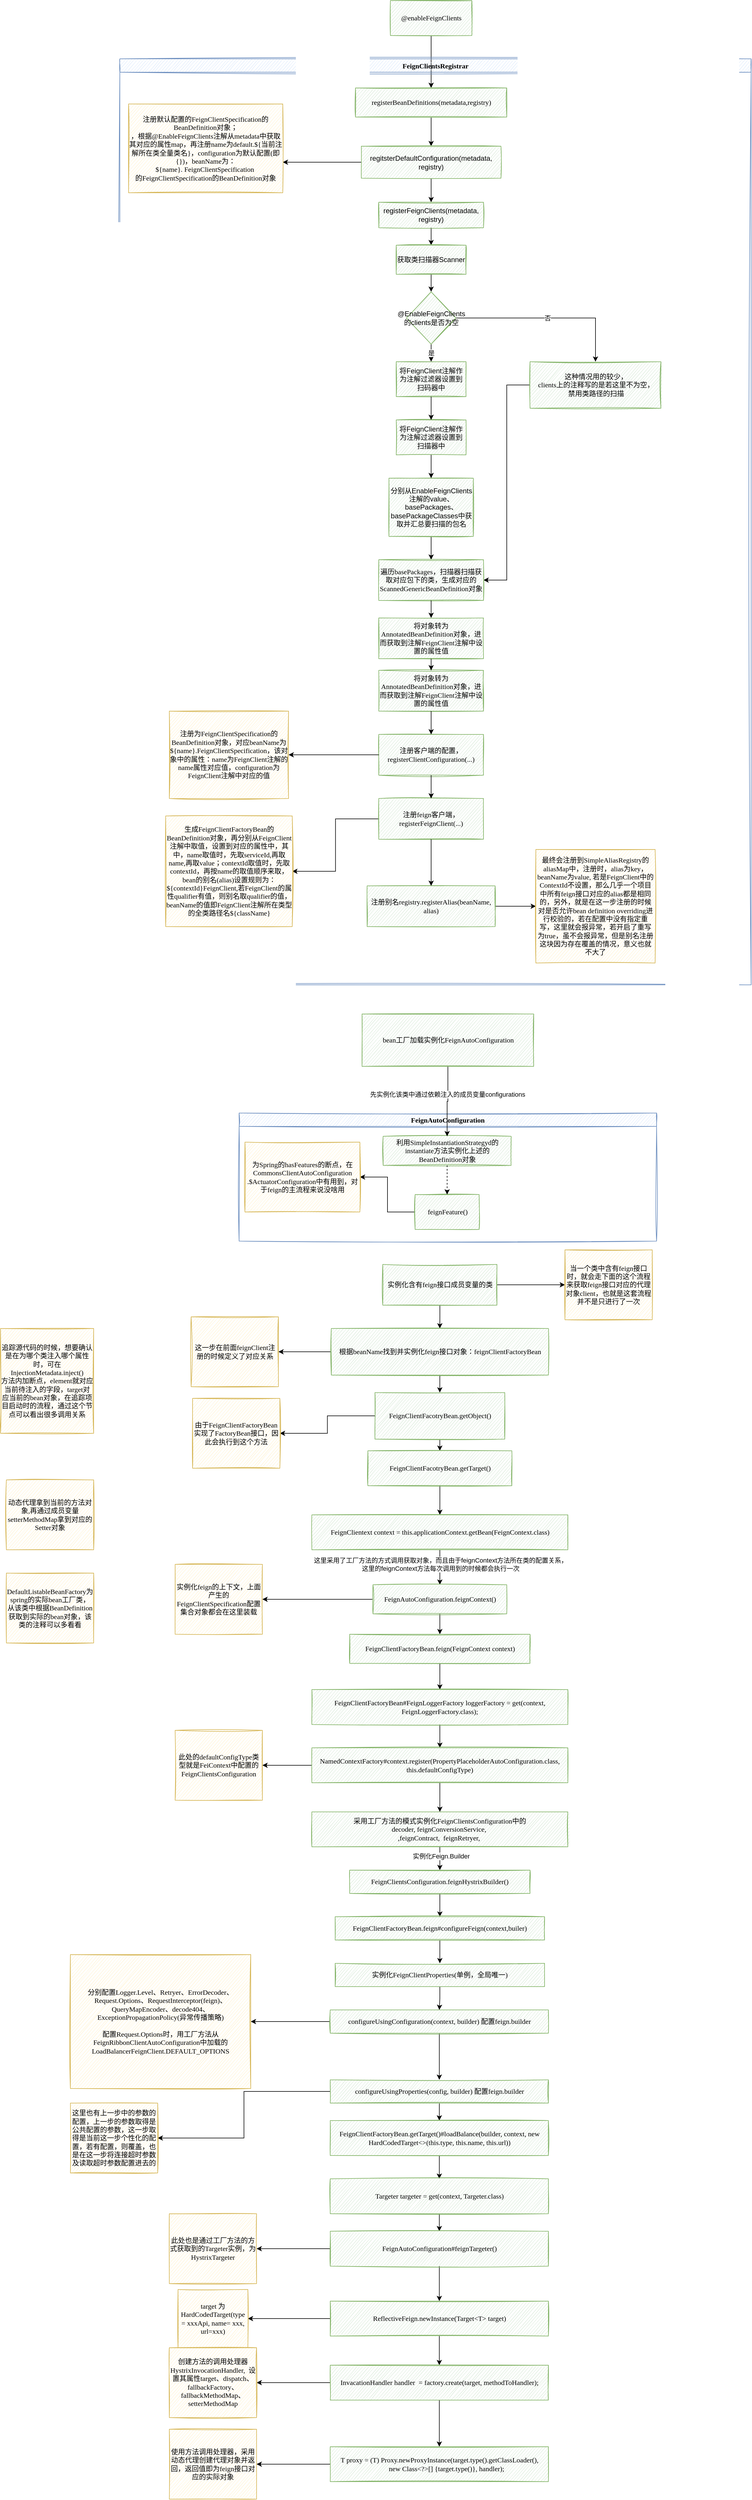 <mxfile version="17.4.6" type="github">
  <diagram id="6Govmc3wS_7p0buZzhA8" name="第 1 页">
    <mxGraphModel dx="1363" dy="681" grid="1" gridSize="10" guides="1" tooltips="1" connect="1" arrows="1" fold="1" page="0" pageScale="1" pageWidth="827" pageHeight="1169" math="0" shadow="0">
      <root>
        <mxCell id="0" />
        <mxCell id="1" parent="0" />
        <mxCell id="RWXPJWkoNP8diTqihZsk-3" value="" style="edgeStyle=orthogonalEdgeStyle;rounded=0;orthogonalLoop=1;jettySize=auto;html=1;" edge="1" parent="1" source="RWXPJWkoNP8diTqihZsk-1" target="RWXPJWkoNP8diTqihZsk-2">
          <mxGeometry relative="1" as="geometry" />
        </mxCell>
        <mxCell id="RWXPJWkoNP8diTqihZsk-1" value="&lt;font face=&quot;Comic Sans MS&quot;&gt;@enableFeignClients&lt;/font&gt;" style="html=1;sketch=1;fillColor=#d5e8d4;strokeColor=#82b366;" vertex="1" parent="1">
          <mxGeometry x="340" y="40" width="140" height="60" as="geometry" />
        </mxCell>
        <mxCell id="RWXPJWkoNP8diTqihZsk-5" value="" style="edgeStyle=orthogonalEdgeStyle;rounded=0;orthogonalLoop=1;jettySize=auto;html=1;" edge="1" parent="1" source="RWXPJWkoNP8diTqihZsk-2" target="RWXPJWkoNP8diTqihZsk-4">
          <mxGeometry relative="1" as="geometry" />
        </mxCell>
        <mxCell id="RWXPJWkoNP8diTqihZsk-2" value="&lt;font face=&quot;Comic Sans MS&quot;&gt;registerBeanDefinitions(metadata,registry)&lt;/font&gt;" style="html=1;sketch=1;fillColor=#d5e8d4;strokeColor=#82b366;" vertex="1" parent="1">
          <mxGeometry x="280" y="190" width="260" height="50" as="geometry" />
        </mxCell>
        <mxCell id="RWXPJWkoNP8diTqihZsk-7" value="" style="edgeStyle=orthogonalEdgeStyle;rounded=0;orthogonalLoop=1;jettySize=auto;html=1;" edge="1" parent="1" source="RWXPJWkoNP8diTqihZsk-4" target="RWXPJWkoNP8diTqihZsk-6">
          <mxGeometry relative="1" as="geometry" />
        </mxCell>
        <mxCell id="RWXPJWkoNP8diTqihZsk-10" style="edgeStyle=orthogonalEdgeStyle;rounded=0;orthogonalLoop=1;jettySize=auto;html=1;entryX=0;entryY=0;entryDx=265;entryDy=100;entryPerimeter=0;" edge="1" parent="1" source="RWXPJWkoNP8diTqihZsk-4" target="RWXPJWkoNP8diTqihZsk-9">
          <mxGeometry relative="1" as="geometry" />
        </mxCell>
        <mxCell id="RWXPJWkoNP8diTqihZsk-4" value="regitsterDefaultConfiguration(metadata, registry)" style="whiteSpace=wrap;html=1;fillColor=#d5e8d4;strokeColor=#82b366;sketch=1;" vertex="1" parent="1">
          <mxGeometry x="290" y="290" width="240" height="55" as="geometry" />
        </mxCell>
        <mxCell id="RWXPJWkoNP8diTqihZsk-8" value="FeignClientsRegistrar" style="swimlane;sketch=1;fontFamily=Comic Sans MS;fillColor=#dae8fc;strokeColor=#6c8ebf;" vertex="1" parent="1">
          <mxGeometry x="-125" y="140" width="1085" height="1590" as="geometry" />
        </mxCell>
        <mxCell id="RWXPJWkoNP8diTqihZsk-9" value="注册默认配置的FeignClientSpecification的BeanDefinition对象；&lt;br&gt;，根据@EnableFeignClients注解从metadata中获取其对应的属性map，再注册name为default.${当前注解所在类全量类名}，configuration为默认配置(即{})，beanName为：${name}.&amp;nbsp;FeignClientSpecification&amp;nbsp;&lt;br&gt;的FeignClientSpecification的BeanDefinition对象" style="shape=note;whiteSpace=wrap;html=1;backgroundOutline=1;darkOpacity=0.05;fontFamily=Comic Sans MS;size=0;sketch=1;fillColor=#fff2cc;strokeColor=#d6b656;" vertex="1" parent="RWXPJWkoNP8diTqihZsk-8">
          <mxGeometry x="15" y="77.5" width="265" height="152.5" as="geometry" />
        </mxCell>
        <mxCell id="RWXPJWkoNP8diTqihZsk-24" style="edgeStyle=orthogonalEdgeStyle;rounded=0;orthogonalLoop=1;jettySize=auto;html=1;entryX=0.5;entryY=0;entryDx=0;entryDy=0;" edge="1" parent="RWXPJWkoNP8diTqihZsk-8" source="RWXPJWkoNP8diTqihZsk-6" target="RWXPJWkoNP8diTqihZsk-11">
          <mxGeometry relative="1" as="geometry" />
        </mxCell>
        <mxCell id="RWXPJWkoNP8diTqihZsk-6" value="registerFeignClients(metadata, registry)" style="whiteSpace=wrap;html=1;fillColor=#d5e8d4;strokeColor=#82b366;sketch=1;" vertex="1" parent="RWXPJWkoNP8diTqihZsk-8">
          <mxGeometry x="445" y="246.25" width="180" height="43.75" as="geometry" />
        </mxCell>
        <mxCell id="RWXPJWkoNP8diTqihZsk-25" style="edgeStyle=orthogonalEdgeStyle;rounded=0;orthogonalLoop=1;jettySize=auto;html=1;entryX=0.5;entryY=0;entryDx=0;entryDy=0;" edge="1" parent="RWXPJWkoNP8diTqihZsk-8" source="RWXPJWkoNP8diTqihZsk-11" target="RWXPJWkoNP8diTqihZsk-19">
          <mxGeometry relative="1" as="geometry" />
        </mxCell>
        <mxCell id="RWXPJWkoNP8diTqihZsk-11" value="获取类扫描器Scanner" style="whiteSpace=wrap;html=1;fillColor=#d5e8d4;strokeColor=#82b366;sketch=1;" vertex="1" parent="RWXPJWkoNP8diTqihZsk-8">
          <mxGeometry x="475" y="320" width="120" height="50" as="geometry" />
        </mxCell>
        <mxCell id="RWXPJWkoNP8diTqihZsk-13" value="将FeignClient注解作为注解过滤器设置到扫码器中" style="whiteSpace=wrap;html=1;fillColor=#d5e8d4;strokeColor=#82b366;sketch=1;" vertex="1" parent="RWXPJWkoNP8diTqihZsk-8">
          <mxGeometry x="475" y="520" width="120" height="60" as="geometry" />
        </mxCell>
        <mxCell id="RWXPJWkoNP8diTqihZsk-15" value="将FeignClient注解作为注解过滤器设置到扫描器中" style="whiteSpace=wrap;html=1;fillColor=#d5e8d4;strokeColor=#82b366;sketch=1;" vertex="1" parent="RWXPJWkoNP8diTqihZsk-8">
          <mxGeometry x="475" y="620" width="120" height="60" as="geometry" />
        </mxCell>
        <mxCell id="RWXPJWkoNP8diTqihZsk-16" value="" style="edgeStyle=orthogonalEdgeStyle;rounded=0;orthogonalLoop=1;jettySize=auto;html=1;" edge="1" parent="RWXPJWkoNP8diTqihZsk-8" source="RWXPJWkoNP8diTqihZsk-13" target="RWXPJWkoNP8diTqihZsk-15">
          <mxGeometry relative="1" as="geometry" />
        </mxCell>
        <mxCell id="RWXPJWkoNP8diTqihZsk-29" style="edgeStyle=orthogonalEdgeStyle;rounded=0;orthogonalLoop=1;jettySize=auto;html=1;entryX=0.5;entryY=0;entryDx=0;entryDy=0;" edge="1" parent="RWXPJWkoNP8diTqihZsk-8" source="RWXPJWkoNP8diTqihZsk-17" target="RWXPJWkoNP8diTqihZsk-28">
          <mxGeometry relative="1" as="geometry" />
        </mxCell>
        <mxCell id="RWXPJWkoNP8diTqihZsk-17" value="分别从EnableFeignClients注解的value、basePackages、basePackageClasses中获取并汇总要扫描的包名" style="whiteSpace=wrap;html=1;fillColor=#d5e8d4;strokeColor=#82b366;sketch=1;" vertex="1" parent="RWXPJWkoNP8diTqihZsk-8">
          <mxGeometry x="462.5" y="720" width="145" height="100" as="geometry" />
        </mxCell>
        <mxCell id="RWXPJWkoNP8diTqihZsk-18" value="" style="edgeStyle=orthogonalEdgeStyle;rounded=0;orthogonalLoop=1;jettySize=auto;html=1;" edge="1" parent="RWXPJWkoNP8diTqihZsk-8" source="RWXPJWkoNP8diTqihZsk-15" target="RWXPJWkoNP8diTqihZsk-17">
          <mxGeometry relative="1" as="geometry" />
        </mxCell>
        <mxCell id="RWXPJWkoNP8diTqihZsk-26" value="是" style="edgeStyle=orthogonalEdgeStyle;rounded=0;orthogonalLoop=1;jettySize=auto;html=1;entryX=0.5;entryY=0;entryDx=0;entryDy=0;" edge="1" parent="RWXPJWkoNP8diTqihZsk-8" source="RWXPJWkoNP8diTqihZsk-19" target="RWXPJWkoNP8diTqihZsk-13">
          <mxGeometry relative="1" as="geometry" />
        </mxCell>
        <mxCell id="RWXPJWkoNP8diTqihZsk-27" value="否" style="edgeStyle=orthogonalEdgeStyle;rounded=0;orthogonalLoop=1;jettySize=auto;html=1;entryX=0.5;entryY=0;entryDx=0;entryDy=0;" edge="1" parent="RWXPJWkoNP8diTqihZsk-8" source="RWXPJWkoNP8diTqihZsk-19" target="RWXPJWkoNP8diTqihZsk-22">
          <mxGeometry relative="1" as="geometry" />
        </mxCell>
        <mxCell id="RWXPJWkoNP8diTqihZsk-19" value="@EnableFeignClients的clients是否为空" style="rhombus;whiteSpace=wrap;html=1;fillColor=#d5e8d4;strokeColor=#82b366;sketch=1;" vertex="1" parent="RWXPJWkoNP8diTqihZsk-8">
          <mxGeometry x="492.5" y="400" width="85" height="90" as="geometry" />
        </mxCell>
        <mxCell id="RWXPJWkoNP8diTqihZsk-30" style="edgeStyle=orthogonalEdgeStyle;rounded=0;orthogonalLoop=1;jettySize=auto;html=1;entryX=1;entryY=0.5;entryDx=0;entryDy=0;" edge="1" parent="RWXPJWkoNP8diTqihZsk-8" source="RWXPJWkoNP8diTqihZsk-22" target="RWXPJWkoNP8diTqihZsk-28">
          <mxGeometry relative="1" as="geometry" />
        </mxCell>
        <mxCell id="RWXPJWkoNP8diTqihZsk-22" value="&lt;font face=&quot;Comic Sans MS&quot;&gt;这种情况用的较少，&lt;br&gt;clients上的注释写的是若这里不为空，&lt;br&gt;禁用类路径的扫描&lt;/font&gt;" style="html=1;sketch=1;fillColor=#d5e8d4;strokeColor=#82b366;" vertex="1" parent="RWXPJWkoNP8diTqihZsk-8">
          <mxGeometry x="705" y="520" width="225" height="80" as="geometry" />
        </mxCell>
        <mxCell id="RWXPJWkoNP8diTqihZsk-28" value="&lt;font face=&quot;Comic Sans MS&quot;&gt;遍历basePackages，扫描器扫描获取对应包下的类，生成对应的ScannedGenericBeanDefinition对象&lt;/font&gt;" style="html=1;sketch=1;fillColor=#d5e8d4;strokeColor=#82b366;whiteSpace=wrap;" vertex="1" parent="RWXPJWkoNP8diTqihZsk-8">
          <mxGeometry x="445" y="860" width="180" height="70" as="geometry" />
        </mxCell>
        <mxCell id="RWXPJWkoNP8diTqihZsk-31" value="&lt;font face=&quot;Comic Sans MS&quot;&gt;将对象转为AnnotatedBeanDefinition对象，进而获取到注解FeignClient注解中设置的属性值&lt;/font&gt;" style="html=1;sketch=1;fillColor=#d5e8d4;strokeColor=#82b366;whiteSpace=wrap;" vertex="1" parent="RWXPJWkoNP8diTqihZsk-8">
          <mxGeometry x="445" y="960" width="180" height="70" as="geometry" />
        </mxCell>
        <mxCell id="RWXPJWkoNP8diTqihZsk-32" value="" style="edgeStyle=orthogonalEdgeStyle;rounded=0;orthogonalLoop=1;jettySize=auto;html=1;" edge="1" parent="RWXPJWkoNP8diTqihZsk-8" source="RWXPJWkoNP8diTqihZsk-28" target="RWXPJWkoNP8diTqihZsk-31">
          <mxGeometry relative="1" as="geometry" />
        </mxCell>
        <mxCell id="RWXPJWkoNP8diTqihZsk-33" value="&lt;font face=&quot;Comic Sans MS&quot;&gt;将对象转为AnnotatedBeanDefinition对象，进而获取到注解FeignClient注解中设置的属性值&lt;/font&gt;" style="html=1;sketch=1;fillColor=#d5e8d4;strokeColor=#82b366;whiteSpace=wrap;" vertex="1" parent="RWXPJWkoNP8diTqihZsk-8">
          <mxGeometry x="445" y="1050" width="180" height="70" as="geometry" />
        </mxCell>
        <mxCell id="RWXPJWkoNP8diTqihZsk-34" value="" style="edgeStyle=orthogonalEdgeStyle;rounded=0;orthogonalLoop=1;jettySize=auto;html=1;" edge="1" parent="RWXPJWkoNP8diTqihZsk-8" source="RWXPJWkoNP8diTqihZsk-31" target="RWXPJWkoNP8diTqihZsk-33">
          <mxGeometry relative="1" as="geometry" />
        </mxCell>
        <mxCell id="RWXPJWkoNP8diTqihZsk-35" value="&lt;font face=&quot;Comic Sans MS&quot;&gt;注册客户端的配置，registerClientConfiguration(...)&lt;/font&gt;" style="html=1;sketch=1;fillColor=#d5e8d4;strokeColor=#82b366;whiteSpace=wrap;" vertex="1" parent="RWXPJWkoNP8diTqihZsk-8">
          <mxGeometry x="445" y="1160" width="180" height="70" as="geometry" />
        </mxCell>
        <mxCell id="RWXPJWkoNP8diTqihZsk-36" value="" style="edgeStyle=orthogonalEdgeStyle;rounded=0;orthogonalLoop=1;jettySize=auto;html=1;" edge="1" parent="RWXPJWkoNP8diTqihZsk-8" source="RWXPJWkoNP8diTqihZsk-33" target="RWXPJWkoNP8diTqihZsk-35">
          <mxGeometry relative="1" as="geometry" />
        </mxCell>
        <mxCell id="RWXPJWkoNP8diTqihZsk-37" value="注册为FeignClientSpecification的BeanDefinition对象，对应beanName为${name}.FeignClientSpecification，该对象中的属性：name为FeignClient注解的name属性对应值，configuration为FeignClient注解中对应的值" style="shape=note;whiteSpace=wrap;html=1;backgroundOutline=1;darkOpacity=0.05;fontFamily=Comic Sans MS;size=0;sketch=1;fillColor=#fff2cc;strokeColor=#d6b656;" vertex="1" parent="RWXPJWkoNP8diTqihZsk-8">
          <mxGeometry x="85" y="1120" width="205" height="150" as="geometry" />
        </mxCell>
        <mxCell id="RWXPJWkoNP8diTqihZsk-38" style="edgeStyle=orthogonalEdgeStyle;rounded=0;orthogonalLoop=1;jettySize=auto;html=1;entryX=0;entryY=0;entryDx=205;entryDy=75;entryPerimeter=0;" edge="1" parent="RWXPJWkoNP8diTqihZsk-8" source="RWXPJWkoNP8diTqihZsk-35" target="RWXPJWkoNP8diTqihZsk-37">
          <mxGeometry relative="1" as="geometry">
            <mxPoint x="325" y="1195" as="targetPoint" />
          </mxGeometry>
        </mxCell>
        <mxCell id="RWXPJWkoNP8diTqihZsk-42" style="edgeStyle=orthogonalEdgeStyle;rounded=0;orthogonalLoop=1;jettySize=auto;html=1;" edge="1" parent="RWXPJWkoNP8diTqihZsk-8" source="RWXPJWkoNP8diTqihZsk-39" target="RWXPJWkoNP8diTqihZsk-41">
          <mxGeometry relative="1" as="geometry" />
        </mxCell>
        <mxCell id="RWXPJWkoNP8diTqihZsk-39" value="&lt;font face=&quot;Comic Sans MS&quot;&gt;注册feign客户端，registerFeignClient(...)&lt;/font&gt;" style="html=1;sketch=1;fillColor=#d5e8d4;strokeColor=#82b366;whiteSpace=wrap;" vertex="1" parent="RWXPJWkoNP8diTqihZsk-8">
          <mxGeometry x="445" y="1270" width="180" height="70" as="geometry" />
        </mxCell>
        <mxCell id="RWXPJWkoNP8diTqihZsk-40" value="" style="edgeStyle=orthogonalEdgeStyle;rounded=0;orthogonalLoop=1;jettySize=auto;html=1;" edge="1" parent="RWXPJWkoNP8diTqihZsk-8" source="RWXPJWkoNP8diTqihZsk-35" target="RWXPJWkoNP8diTqihZsk-39">
          <mxGeometry relative="1" as="geometry" />
        </mxCell>
        <mxCell id="RWXPJWkoNP8diTqihZsk-41" value="生成FeignClientFactoryBean的BeanDefinition对象，再分别从FeignClient注解中取值，设置到对应的属性中，其中，name取值时，先取serviceId,再取name,再取value；contextId取值时，先取contextId，再按name的取值顺序来取，bean的别名(alias)设置规则为：${contextId}FeignClient,若FeignClient的属性qualifier有值，则别名取qualifier的值，beanName的值即FeignClient注解所在类型的全类路径名${className}" style="shape=note;whiteSpace=wrap;html=1;backgroundOutline=1;darkOpacity=0.05;fontFamily=Comic Sans MS;size=0;sketch=1;fillColor=#fff2cc;strokeColor=#d6b656;" vertex="1" parent="RWXPJWkoNP8diTqihZsk-8">
          <mxGeometry x="78.75" y="1300" width="217.5" height="190" as="geometry" />
        </mxCell>
        <mxCell id="RWXPJWkoNP8diTqihZsk-47" style="edgeStyle=orthogonalEdgeStyle;rounded=0;orthogonalLoop=1;jettySize=auto;html=1;entryX=0;entryY=0.5;entryDx=0;entryDy=0;entryPerimeter=0;" edge="1" parent="RWXPJWkoNP8diTqihZsk-8" source="RWXPJWkoNP8diTqihZsk-44" target="RWXPJWkoNP8diTqihZsk-46">
          <mxGeometry relative="1" as="geometry" />
        </mxCell>
        <mxCell id="RWXPJWkoNP8diTqihZsk-44" value="&lt;font face=&quot;Comic Sans MS&quot;&gt;注册别名registry.registerAlias(beanName, alias)&lt;/font&gt;" style="html=1;sketch=1;fillColor=#d5e8d4;strokeColor=#82b366;whiteSpace=wrap;" vertex="1" parent="RWXPJWkoNP8diTqihZsk-8">
          <mxGeometry x="425" y="1420" width="220" height="70" as="geometry" />
        </mxCell>
        <mxCell id="RWXPJWkoNP8diTqihZsk-45" value="" style="edgeStyle=orthogonalEdgeStyle;rounded=0;orthogonalLoop=1;jettySize=auto;html=1;" edge="1" parent="RWXPJWkoNP8diTqihZsk-8" source="RWXPJWkoNP8diTqihZsk-39" target="RWXPJWkoNP8diTqihZsk-44">
          <mxGeometry relative="1" as="geometry" />
        </mxCell>
        <mxCell id="RWXPJWkoNP8diTqihZsk-46" value="最终会注册到SimpleAliasRegistry的aliasMap中，注册时，alias为key，beanName为value, 若是FeignClient中的ContextId不设置，那么几乎一个项目中所有feign接口对应的alias都是相同的，另外，就是在这一步注册的时候对是否允许bean definition overriding进行校验的，若在配置中没有指定重写，这里就会报异常，若开启了重写为true，虽不会报异常，但是别名注册这块因为存在覆盖的情况，意义也就不大了" style="shape=note;whiteSpace=wrap;html=1;backgroundOutline=1;darkOpacity=0.05;fontFamily=Comic Sans MS;size=0;sketch=1;fillColor=#fff2cc;strokeColor=#d6b656;" vertex="1" parent="RWXPJWkoNP8diTqihZsk-8">
          <mxGeometry x="715" y="1357.5" width="205" height="195" as="geometry" />
        </mxCell>
        <mxCell id="RWXPJWkoNP8diTqihZsk-51" value="FeignAutoConfiguration" style="swimlane;sketch=1;fontFamily=Comic Sans MS;fillColor=#dae8fc;strokeColor=#6c8ebf;" vertex="1" parent="1">
          <mxGeometry x="80" y="1950" width="717.5" height="220" as="geometry" />
        </mxCell>
        <mxCell id="RWXPJWkoNP8diTqihZsk-74" style="edgeStyle=orthogonalEdgeStyle;rounded=0;orthogonalLoop=1;jettySize=auto;html=1;" edge="1" parent="RWXPJWkoNP8diTqihZsk-51" source="RWXPJWkoNP8diTqihZsk-52" target="RWXPJWkoNP8diTqihZsk-72">
          <mxGeometry relative="1" as="geometry" />
        </mxCell>
        <mxCell id="RWXPJWkoNP8diTqihZsk-52" value="&lt;font face=&quot;Comic Sans MS&quot;&gt;feignFeature()&lt;/font&gt;" style="html=1;sketch=1;fillColor=#d5e8d4;strokeColor=#82b366;" vertex="1" parent="RWXPJWkoNP8diTqihZsk-51">
          <mxGeometry x="302.5" y="140" width="110" height="60" as="geometry" />
        </mxCell>
        <mxCell id="RWXPJWkoNP8diTqihZsk-72" value="为Spring的hasFeatures的断点，在CommonsClientAutoConfiguration&lt;br&gt;.$ActuatorConfiguration中有用到，对于feign的主流程来说没啥用" style="shape=note;whiteSpace=wrap;html=1;backgroundOutline=1;darkOpacity=0.05;fontFamily=Comic Sans MS;size=0;sketch=1;fillColor=#fff2cc;strokeColor=#d6b656;" vertex="1" parent="RWXPJWkoNP8diTqihZsk-51">
          <mxGeometry x="10" y="50" width="197.5" height="120" as="geometry" />
        </mxCell>
        <mxCell id="RWXPJWkoNP8diTqihZsk-48" value="&lt;font face=&quot;Comic Sans MS&quot;&gt;利用SimpleInstantiationStrategyd的instantiate方法实例化上述的BeanDefinition对象&lt;/font&gt;" style="html=1;sketch=1;fillColor=#d5e8d4;strokeColor=#82b366;whiteSpace=wrap;" vertex="1" parent="RWXPJWkoNP8diTqihZsk-51">
          <mxGeometry x="247.5" y="40" width="220" height="50" as="geometry" />
        </mxCell>
        <mxCell id="RWXPJWkoNP8diTqihZsk-50" style="edgeStyle=orthogonalEdgeStyle;rounded=0;orthogonalLoop=1;jettySize=auto;html=1;dashed=1;entryX=0.5;entryY=0;entryDx=0;entryDy=0;" edge="1" parent="RWXPJWkoNP8diTqihZsk-51" source="RWXPJWkoNP8diTqihZsk-48" target="RWXPJWkoNP8diTqihZsk-52">
          <mxGeometry relative="1" as="geometry">
            <mxPoint x="357.5" y="60" as="targetPoint" />
          </mxGeometry>
        </mxCell>
        <mxCell id="RWXPJWkoNP8diTqihZsk-70" value="追踪源代码的时候，想要确认是在为哪个类注入哪个属性时，可在InjectionMetadata.inject()&lt;br&gt;方法内加断点，element就对应当前待注入的字段，target对应当前的bean对象，在追踪项目启动时的流程，通过这个节点可以看出很多调用关系" style="shape=note;whiteSpace=wrap;html=1;backgroundOutline=1;darkOpacity=0.05;fontFamily=Comic Sans MS;size=0;sketch=1;fillColor=#fff2cc;strokeColor=#d6b656;" vertex="1" parent="1">
          <mxGeometry x="-330" y="2320" width="160" height="180" as="geometry" />
        </mxCell>
        <mxCell id="RWXPJWkoNP8diTqihZsk-71" value="动态代理拿到当前的方法对象,再通过成员变量setterMethodMap拿到对应的Setter对象" style="shape=note;whiteSpace=wrap;html=1;backgroundOutline=1;darkOpacity=0.05;fontFamily=Comic Sans MS;size=0;sketch=1;fillColor=#fff2cc;strokeColor=#d6b656;" vertex="1" parent="1">
          <mxGeometry x="-320" y="2580" width="150" height="120" as="geometry" />
        </mxCell>
        <mxCell id="RWXPJWkoNP8diTqihZsk-76" value="DefaultListableBeanFactory为spring的实际bean工厂类，从该类中根据BeanDefinition获取到实际的bean对象，该类的注释可以多看看" style="shape=note;whiteSpace=wrap;html=1;backgroundOutline=1;darkOpacity=0.05;fontFamily=Comic Sans MS;size=0;sketch=1;fillColor=#fff2cc;strokeColor=#d6b656;" vertex="1" parent="1">
          <mxGeometry x="-320" y="2740" width="150" height="120" as="geometry" />
        </mxCell>
        <mxCell id="RWXPJWkoNP8diTqihZsk-78" style="edgeStyle=orthogonalEdgeStyle;rounded=0;orthogonalLoop=1;jettySize=auto;html=1;entryX=0.5;entryY=0;entryDx=0;entryDy=0;" edge="1" parent="1" source="RWXPJWkoNP8diTqihZsk-77" target="RWXPJWkoNP8diTqihZsk-48">
          <mxGeometry relative="1" as="geometry" />
        </mxCell>
        <mxCell id="RWXPJWkoNP8diTqihZsk-79" value="先实例化该类中通过依赖注入的成员变量configurations" style="edgeLabel;html=1;align=center;verticalAlign=middle;resizable=0;points=[];" vertex="1" connectable="0" parent="RWXPJWkoNP8diTqihZsk-78">
          <mxGeometry x="-0.217" y="-1" relative="1" as="geometry">
            <mxPoint as="offset" />
          </mxGeometry>
        </mxCell>
        <mxCell id="RWXPJWkoNP8diTqihZsk-77" value="&lt;font face=&quot;Comic Sans MS&quot;&gt;bean工厂加载实例化FeignAutoConfiguration&lt;/font&gt;" style="html=1;sketch=1;fillColor=#d5e8d4;strokeColor=#82b366;" vertex="1" parent="1">
          <mxGeometry x="291.25" y="1780" width="295" height="90" as="geometry" />
        </mxCell>
        <mxCell id="RWXPJWkoNP8diTqihZsk-55" value="实例化feign的上下文，上面产生的FeignClientSpecification配置集合对象都会在这里装载" style="shape=note;whiteSpace=wrap;html=1;backgroundOutline=1;darkOpacity=0.05;fontFamily=Comic Sans MS;size=0;sketch=1;fillColor=#fff2cc;strokeColor=#d6b656;" vertex="1" parent="1">
          <mxGeometry x="-30" y="2725" width="150" height="120" as="geometry" />
        </mxCell>
        <mxCell id="RWXPJWkoNP8diTqihZsk-83" value="" style="edgeStyle=orthogonalEdgeStyle;rounded=0;orthogonalLoop=1;jettySize=auto;html=1;" edge="1" parent="1" source="RWXPJWkoNP8diTqihZsk-81" target="RWXPJWkoNP8diTqihZsk-82">
          <mxGeometry relative="1" as="geometry" />
        </mxCell>
        <mxCell id="RWXPJWkoNP8diTqihZsk-91" style="edgeStyle=orthogonalEdgeStyle;rounded=0;orthogonalLoop=1;jettySize=auto;html=1;entryX=0;entryY=0.5;entryDx=0;entryDy=0;entryPerimeter=0;" edge="1" parent="1" source="RWXPJWkoNP8diTqihZsk-81" target="RWXPJWkoNP8diTqihZsk-90">
          <mxGeometry relative="1" as="geometry" />
        </mxCell>
        <mxCell id="RWXPJWkoNP8diTqihZsk-81" value="&lt;font face=&quot;Comic Sans MS&quot;&gt;实例化含有feign接口成员变量的类&lt;/font&gt;" style="html=1;sketch=1;fillColor=#d5e8d4;strokeColor=#82b366;" vertex="1" parent="1">
          <mxGeometry x="326.88" y="2210" width="196.25" height="70" as="geometry" />
        </mxCell>
        <mxCell id="RWXPJWkoNP8diTqihZsk-85" value="" style="edgeStyle=orthogonalEdgeStyle;rounded=0;orthogonalLoop=1;jettySize=auto;html=1;" edge="1" parent="1" source="RWXPJWkoNP8diTqihZsk-82" target="RWXPJWkoNP8diTqihZsk-84">
          <mxGeometry relative="1" as="geometry" />
        </mxCell>
        <mxCell id="RWXPJWkoNP8diTqihZsk-87" style="edgeStyle=orthogonalEdgeStyle;rounded=0;orthogonalLoop=1;jettySize=auto;html=1;" edge="1" parent="1" source="RWXPJWkoNP8diTqihZsk-82" target="RWXPJWkoNP8diTqihZsk-86">
          <mxGeometry relative="1" as="geometry" />
        </mxCell>
        <mxCell id="RWXPJWkoNP8diTqihZsk-82" value="&lt;font face=&quot;Comic Sans MS&quot;&gt;根据beanName找到并实例化feign接口对象：feignClientFactoryBean&lt;/font&gt;" style="html=1;sketch=1;fillColor=#d5e8d4;strokeColor=#82b366;" vertex="1" parent="1">
          <mxGeometry x="238.44" y="2320" width="373.13" height="80" as="geometry" />
        </mxCell>
        <mxCell id="RWXPJWkoNP8diTqihZsk-89" style="edgeStyle=orthogonalEdgeStyle;rounded=0;orthogonalLoop=1;jettySize=auto;html=1;entryX=0;entryY=0;entryDx=150;entryDy=60;entryPerimeter=0;" edge="1" parent="1" source="RWXPJWkoNP8diTqihZsk-84" target="RWXPJWkoNP8diTqihZsk-88">
          <mxGeometry relative="1" as="geometry" />
        </mxCell>
        <mxCell id="RWXPJWkoNP8diTqihZsk-93" style="edgeStyle=orthogonalEdgeStyle;rounded=0;orthogonalLoop=1;jettySize=auto;html=1;entryX=0.5;entryY=0;entryDx=0;entryDy=0;" edge="1" parent="1" source="RWXPJWkoNP8diTqihZsk-84" target="RWXPJWkoNP8diTqihZsk-92">
          <mxGeometry relative="1" as="geometry" />
        </mxCell>
        <mxCell id="RWXPJWkoNP8diTqihZsk-84" value="&lt;font face=&quot;Comic Sans MS&quot;&gt;FeignClientFacotryBean.getObject()&lt;/font&gt;" style="html=1;sketch=1;fillColor=#d5e8d4;strokeColor=#82b366;" vertex="1" parent="1">
          <mxGeometry x="313.44" y="2430" width="223.13" height="80" as="geometry" />
        </mxCell>
        <mxCell id="RWXPJWkoNP8diTqihZsk-86" value="这一步在前面feignClient注册的时候定义了对应关系" style="shape=note;whiteSpace=wrap;html=1;backgroundOutline=1;darkOpacity=0.05;fontFamily=Comic Sans MS;size=0;sketch=1;fillColor=#fff2cc;strokeColor=#d6b656;" vertex="1" parent="1">
          <mxGeometry x="-2.5" y="2300" width="150" height="120" as="geometry" />
        </mxCell>
        <mxCell id="RWXPJWkoNP8diTqihZsk-88" value="由于FeignClientFactoryBean实现了FactoryBean接口，因此会执行到这个方法" style="shape=note;whiteSpace=wrap;html=1;backgroundOutline=1;darkOpacity=0.05;fontFamily=Comic Sans MS;size=0;sketch=1;fillColor=#fff2cc;strokeColor=#d6b656;" vertex="1" parent="1">
          <mxGeometry y="2440" width="150" height="120" as="geometry" />
        </mxCell>
        <mxCell id="RWXPJWkoNP8diTqihZsk-90" value="当一个类中含有feign接口时，就会走下面的这个流程来获取feign接口对应的代理对象client，也就是这套流程并不是只进行了一次" style="shape=note;whiteSpace=wrap;html=1;backgroundOutline=1;darkOpacity=0.05;fontFamily=Comic Sans MS;size=0;sketch=1;fillColor=#fff2cc;strokeColor=#d6b656;" vertex="1" parent="1">
          <mxGeometry x="640.01" y="2185" width="150" height="120" as="geometry" />
        </mxCell>
        <mxCell id="RWXPJWkoNP8diTqihZsk-95" style="edgeStyle=orthogonalEdgeStyle;rounded=0;orthogonalLoop=1;jettySize=auto;html=1;entryX=0.5;entryY=0;entryDx=0;entryDy=0;" edge="1" parent="1" source="RWXPJWkoNP8diTqihZsk-92" target="RWXPJWkoNP8diTqihZsk-94">
          <mxGeometry relative="1" as="geometry" />
        </mxCell>
        <mxCell id="RWXPJWkoNP8diTqihZsk-92" value="&lt;span style=&quot;font-family: &amp;#34;comic sans ms&amp;#34;&quot;&gt;FeignClientFacotryBean.getTarget()&lt;/span&gt;" style="html=1;sketch=1;fillColor=#d5e8d4;strokeColor=#82b366;" vertex="1" parent="1">
          <mxGeometry x="301.26" y="2530" width="247.5" height="60" as="geometry" />
        </mxCell>
        <mxCell id="RWXPJWkoNP8diTqihZsk-98" style="edgeStyle=orthogonalEdgeStyle;rounded=0;orthogonalLoop=1;jettySize=auto;html=1;entryX=0.5;entryY=0;entryDx=0;entryDy=0;" edge="1" parent="1" source="RWXPJWkoNP8diTqihZsk-94" target="RWXPJWkoNP8diTqihZsk-96">
          <mxGeometry relative="1" as="geometry" />
        </mxCell>
        <mxCell id="RWXPJWkoNP8diTqihZsk-99" value="这里采用了工厂方法的方式调用获取对象，而且由于feignContext方法所在类的配置关系，&lt;br&gt;这里的feignContext方法每次调用到的时候都会执行一次" style="edgeLabel;html=1;align=center;verticalAlign=middle;resizable=0;points=[];" vertex="1" connectable="0" parent="RWXPJWkoNP8diTqihZsk-98">
          <mxGeometry x="-0.183" y="1" relative="1" as="geometry">
            <mxPoint as="offset" />
          </mxGeometry>
        </mxCell>
        <mxCell id="RWXPJWkoNP8diTqihZsk-94" value="&lt;font face=&quot;Comic Sans MS&quot;&gt;FeignClientext context = this.applicationContext.getBean(FeignContext.class)&lt;/font&gt;" style="html=1;sketch=1;fillColor=#d5e8d4;strokeColor=#82b366;" vertex="1" parent="1">
          <mxGeometry x="205.01" y="2640" width="440" height="60" as="geometry" />
        </mxCell>
        <mxCell id="RWXPJWkoNP8diTqihZsk-100" style="edgeStyle=orthogonalEdgeStyle;rounded=0;orthogonalLoop=1;jettySize=auto;html=1;" edge="1" parent="1" source="RWXPJWkoNP8diTqihZsk-96" target="RWXPJWkoNP8diTqihZsk-55">
          <mxGeometry relative="1" as="geometry" />
        </mxCell>
        <mxCell id="RWXPJWkoNP8diTqihZsk-102" value="" style="edgeStyle=orthogonalEdgeStyle;rounded=0;orthogonalLoop=1;jettySize=auto;html=1;" edge="1" parent="1" source="RWXPJWkoNP8diTqihZsk-96" target="RWXPJWkoNP8diTqihZsk-101">
          <mxGeometry relative="1" as="geometry" />
        </mxCell>
        <mxCell id="RWXPJWkoNP8diTqihZsk-96" value="&lt;font face=&quot;Comic Sans MS&quot;&gt;FeignAutoConfiguration.feignContext()&lt;/font&gt;" style="html=1;sketch=1;fillColor=#d5e8d4;strokeColor=#82b366;" vertex="1" parent="1">
          <mxGeometry x="310.01" y="2760" width="230" height="50" as="geometry" />
        </mxCell>
        <mxCell id="RWXPJWkoNP8diTqihZsk-104" value="" style="edgeStyle=orthogonalEdgeStyle;rounded=0;orthogonalLoop=1;jettySize=auto;html=1;" edge="1" parent="1" source="RWXPJWkoNP8diTqihZsk-101" target="RWXPJWkoNP8diTqihZsk-103">
          <mxGeometry relative="1" as="geometry" />
        </mxCell>
        <mxCell id="RWXPJWkoNP8diTqihZsk-101" value="&lt;font face=&quot;Comic Sans MS&quot;&gt;FeignClientFactoryBean.feign(FeignContext context)&lt;/font&gt;" style="html=1;sketch=1;fillColor=#d5e8d4;strokeColor=#82b366;" vertex="1" parent="1">
          <mxGeometry x="270.01" y="2845" width="309.99" height="50" as="geometry" />
        </mxCell>
        <mxCell id="RWXPJWkoNP8diTqihZsk-106" value="" style="edgeStyle=orthogonalEdgeStyle;rounded=0;orthogonalLoop=1;jettySize=auto;html=1;" edge="1" parent="1" source="RWXPJWkoNP8diTqihZsk-103" target="RWXPJWkoNP8diTqihZsk-105">
          <mxGeometry relative="1" as="geometry" />
        </mxCell>
        <mxCell id="RWXPJWkoNP8diTqihZsk-103" value="&lt;font face=&quot;Comic Sans MS&quot;&gt;FeignClientFactoryBean#FeignLoggerFactory loggerFactory = get(context, FeignLoggerFactory.class);&lt;/font&gt;" style="html=1;sketch=1;fillColor=#d5e8d4;strokeColor=#82b366;whiteSpace=wrap;" vertex="1" parent="1">
          <mxGeometry x="205.01" y="2940" width="439.99" height="60" as="geometry" />
        </mxCell>
        <mxCell id="RWXPJWkoNP8diTqihZsk-108" style="edgeStyle=orthogonalEdgeStyle;rounded=0;orthogonalLoop=1;jettySize=auto;html=1;entryX=0;entryY=0;entryDx=150;entryDy=60;entryPerimeter=0;" edge="1" parent="1" source="RWXPJWkoNP8diTqihZsk-105" target="RWXPJWkoNP8diTqihZsk-107">
          <mxGeometry relative="1" as="geometry" />
        </mxCell>
        <mxCell id="RWXPJWkoNP8diTqihZsk-110" value="" style="edgeStyle=orthogonalEdgeStyle;rounded=0;orthogonalLoop=1;jettySize=auto;html=1;" edge="1" parent="1" source="RWXPJWkoNP8diTqihZsk-105" target="RWXPJWkoNP8diTqihZsk-109">
          <mxGeometry relative="1" as="geometry" />
        </mxCell>
        <mxCell id="RWXPJWkoNP8diTqihZsk-105" value="&lt;font face=&quot;Comic Sans MS&quot;&gt;NamedContextFactory#&lt;/font&gt;&lt;span&gt;&lt;font face=&quot;Comic Sans MS&quot;&gt;context.register(PropertyPlaceholderAutoConfiguration.class,&lt;/font&gt;&lt;/span&gt;&lt;div&gt;&lt;font face=&quot;Comic Sans MS&quot;&gt;&lt;span&gt;				&lt;/span&gt;this.defaultConfigType)&lt;/font&gt;&lt;/div&gt;" style="html=1;sketch=1;fillColor=#d5e8d4;strokeColor=#82b366;whiteSpace=wrap;" vertex="1" parent="1">
          <mxGeometry x="205.02" y="3040" width="439.99" height="60" as="geometry" />
        </mxCell>
        <mxCell id="RWXPJWkoNP8diTqihZsk-107" value="此处的defaultConfigType类型就是FeiContext中配置的FeignClientsConfiguration" style="shape=note;whiteSpace=wrap;html=1;backgroundOutline=1;darkOpacity=0.05;fontFamily=Comic Sans MS;size=0;sketch=1;fillColor=#fff2cc;strokeColor=#d6b656;" vertex="1" parent="1">
          <mxGeometry x="-30" y="3010" width="150" height="120" as="geometry" />
        </mxCell>
        <mxCell id="RWXPJWkoNP8diTqihZsk-112" value="" style="edgeStyle=orthogonalEdgeStyle;rounded=0;orthogonalLoop=1;jettySize=auto;html=1;" edge="1" parent="1" source="RWXPJWkoNP8diTqihZsk-109" target="RWXPJWkoNP8diTqihZsk-111">
          <mxGeometry relative="1" as="geometry" />
        </mxCell>
        <mxCell id="RWXPJWkoNP8diTqihZsk-113" value="实例化Feign.Builder" style="edgeLabel;html=1;align=center;verticalAlign=middle;resizable=0;points=[];" vertex="1" connectable="0" parent="RWXPJWkoNP8diTqihZsk-112">
          <mxGeometry x="-0.2" y="2" relative="1" as="geometry">
            <mxPoint as="offset" />
          </mxGeometry>
        </mxCell>
        <mxCell id="RWXPJWkoNP8diTqihZsk-109" value="&lt;font face=&quot;Comic Sans MS&quot;&gt;采用工厂方法的模式实例化FeignClientsConfiguration中的decoder,&amp;nbsp;&lt;/font&gt;&lt;span style=&quot;font-family: &amp;#34;comic sans ms&amp;#34;&quot;&gt;feignConversionService,&amp;nbsp;&lt;/span&gt;&lt;font face=&quot;Comic Sans MS&quot;&gt;&lt;br&gt;,feignContract,&amp;nbsp; feignRetryer,&amp;nbsp;&lt;/font&gt;" style="html=1;sketch=1;fillColor=#d5e8d4;strokeColor=#82b366;whiteSpace=wrap;" vertex="1" parent="1">
          <mxGeometry x="205.01" y="3150" width="439.99" height="60" as="geometry" />
        </mxCell>
        <mxCell id="RWXPJWkoNP8diTqihZsk-115" value="" style="edgeStyle=orthogonalEdgeStyle;rounded=0;orthogonalLoop=1;jettySize=auto;html=1;" edge="1" parent="1" source="RWXPJWkoNP8diTqihZsk-111" target="RWXPJWkoNP8diTqihZsk-114">
          <mxGeometry relative="1" as="geometry" />
        </mxCell>
        <mxCell id="RWXPJWkoNP8diTqihZsk-111" value="&lt;font face=&quot;Comic Sans MS&quot;&gt;FeignClientsConfiguration.feignHystrixBuilder()&lt;/font&gt;" style="html=1;sketch=1;fillColor=#d5e8d4;strokeColor=#82b366;whiteSpace=wrap;" vertex="1" parent="1">
          <mxGeometry x="270.01" y="3250" width="310" height="40" as="geometry" />
        </mxCell>
        <mxCell id="RWXPJWkoNP8diTqihZsk-117" value="" style="edgeStyle=orthogonalEdgeStyle;rounded=0;orthogonalLoop=1;jettySize=auto;html=1;" edge="1" parent="1" source="RWXPJWkoNP8diTqihZsk-114" target="RWXPJWkoNP8diTqihZsk-116">
          <mxGeometry relative="1" as="geometry" />
        </mxCell>
        <mxCell id="RWXPJWkoNP8diTqihZsk-114" value="&lt;font face=&quot;Comic Sans MS&quot;&gt;FeignClientFactoryBean.feign#configureFeign(context,builer)&lt;/font&gt;" style="html=1;sketch=1;fillColor=#d5e8d4;strokeColor=#82b366;whiteSpace=wrap;" vertex="1" parent="1">
          <mxGeometry x="245.02" y="3330" width="359.99" height="40" as="geometry" />
        </mxCell>
        <mxCell id="RWXPJWkoNP8diTqihZsk-119" value="" style="edgeStyle=orthogonalEdgeStyle;rounded=0;orthogonalLoop=1;jettySize=auto;html=1;" edge="1" parent="1" source="RWXPJWkoNP8diTqihZsk-116" target="RWXPJWkoNP8diTqihZsk-118">
          <mxGeometry relative="1" as="geometry" />
        </mxCell>
        <mxCell id="RWXPJWkoNP8diTqihZsk-116" value="&lt;font face=&quot;Comic Sans MS&quot;&gt;实例化FeignClientProperties(单例，全局唯一)&lt;/font&gt;" style="html=1;sketch=1;fillColor=#d5e8d4;strokeColor=#82b366;whiteSpace=wrap;" vertex="1" parent="1">
          <mxGeometry x="245.02" y="3410" width="359.99" height="40" as="geometry" />
        </mxCell>
        <mxCell id="RWXPJWkoNP8diTqihZsk-121" style="edgeStyle=orthogonalEdgeStyle;rounded=0;orthogonalLoop=1;jettySize=auto;html=1;entryX=0;entryY=0;entryDx=310;entryDy=115;entryPerimeter=0;" edge="1" parent="1" source="RWXPJWkoNP8diTqihZsk-118" target="RWXPJWkoNP8diTqihZsk-120">
          <mxGeometry relative="1" as="geometry" />
        </mxCell>
        <mxCell id="RWXPJWkoNP8diTqihZsk-123" value="" style="edgeStyle=orthogonalEdgeStyle;rounded=0;orthogonalLoop=1;jettySize=auto;html=1;" edge="1" parent="1" source="RWXPJWkoNP8diTqihZsk-118" target="RWXPJWkoNP8diTqihZsk-122">
          <mxGeometry relative="1" as="geometry" />
        </mxCell>
        <mxCell id="RWXPJWkoNP8diTqihZsk-118" value="&lt;font face=&quot;Comic Sans MS&quot;&gt;configureUsingConfiguration(context, builder) 配置feign.builder&lt;/font&gt;" style="html=1;sketch=1;fillColor=#d5e8d4;strokeColor=#82b366;whiteSpace=wrap;" vertex="1" parent="1">
          <mxGeometry x="236.59" y="3490" width="374.98" height="40" as="geometry" />
        </mxCell>
        <mxCell id="RWXPJWkoNP8diTqihZsk-120" value="分别配置Logger.Level、Retryer、ErrorDecoder、Request.Options、RequestInterceptor(feign)、&lt;br&gt;QueryMapEncoder、decode404、ExceptionPropagationPolicy(异常传播策略)&lt;br&gt;&lt;br&gt;配置Request.Options时，用工厂方法从FeignRibbonClientAutoConfiguration中加载的LoadBalancerFeignClient.DEFAULT_OPTIONS" style="shape=note;whiteSpace=wrap;html=1;backgroundOutline=1;darkOpacity=0.05;fontFamily=Comic Sans MS;size=0;sketch=1;fillColor=#fff2cc;strokeColor=#d6b656;" vertex="1" parent="1">
          <mxGeometry x="-210" y="3395" width="310" height="230" as="geometry" />
        </mxCell>
        <mxCell id="RWXPJWkoNP8diTqihZsk-125" style="edgeStyle=orthogonalEdgeStyle;rounded=0;orthogonalLoop=1;jettySize=auto;html=1;entryX=0;entryY=0;entryDx=150;entryDy=60;entryPerimeter=0;" edge="1" parent="1" source="RWXPJWkoNP8diTqihZsk-122" target="RWXPJWkoNP8diTqihZsk-124">
          <mxGeometry relative="1" as="geometry" />
        </mxCell>
        <mxCell id="RWXPJWkoNP8diTqihZsk-127" value="" style="edgeStyle=orthogonalEdgeStyle;rounded=0;orthogonalLoop=1;jettySize=auto;html=1;" edge="1" parent="1" source="RWXPJWkoNP8diTqihZsk-122" target="RWXPJWkoNP8diTqihZsk-126">
          <mxGeometry relative="1" as="geometry" />
        </mxCell>
        <mxCell id="RWXPJWkoNP8diTqihZsk-122" value="&lt;font face=&quot;Comic Sans MS&quot;&gt;configureUsingProperties(config, builder) 配置feign.builder&lt;/font&gt;" style="html=1;sketch=1;fillColor=#d5e8d4;strokeColor=#82b366;whiteSpace=wrap;" vertex="1" parent="1">
          <mxGeometry x="236.59" y="3610" width="374.98" height="40" as="geometry" />
        </mxCell>
        <mxCell id="RWXPJWkoNP8diTqihZsk-124" value="这里也有上一步中的参数的配置，上一步的参数取得是公共配置的参数，这一步取得是当前这一步个性化的配置，若有配置，则覆盖，也是在这一步将连接超时参数及读取超时参数配置进去的" style="shape=note;whiteSpace=wrap;html=1;backgroundOutline=1;darkOpacity=0.05;fontFamily=Comic Sans MS;size=0;sketch=1;fillColor=#fff2cc;strokeColor=#d6b656;" vertex="1" parent="1">
          <mxGeometry x="-210" y="3650" width="150" height="120" as="geometry" />
        </mxCell>
        <mxCell id="RWXPJWkoNP8diTqihZsk-129" value="" style="edgeStyle=orthogonalEdgeStyle;rounded=0;orthogonalLoop=1;jettySize=auto;html=1;" edge="1" parent="1" source="RWXPJWkoNP8diTqihZsk-126" target="RWXPJWkoNP8diTqihZsk-128">
          <mxGeometry relative="1" as="geometry" />
        </mxCell>
        <mxCell id="RWXPJWkoNP8diTqihZsk-126" value="&lt;font face=&quot;Comic Sans MS&quot;&gt;FeignClientFactoryBean.getTarget()#loadBalance(builder, context, new HardCodedTarget&amp;lt;&amp;gt;(this.type, this.name, this.url))&lt;/font&gt;" style="html=1;sketch=1;fillColor=#d5e8d4;strokeColor=#82b366;whiteSpace=wrap;" vertex="1" parent="1">
          <mxGeometry x="236.59" y="3680" width="374.98" height="60" as="geometry" />
        </mxCell>
        <mxCell id="RWXPJWkoNP8diTqihZsk-131" value="" style="edgeStyle=orthogonalEdgeStyle;rounded=0;orthogonalLoop=1;jettySize=auto;html=1;" edge="1" parent="1" source="RWXPJWkoNP8diTqihZsk-128" target="RWXPJWkoNP8diTqihZsk-130">
          <mxGeometry relative="1" as="geometry" />
        </mxCell>
        <mxCell id="RWXPJWkoNP8diTqihZsk-128" value="&lt;font face=&quot;Comic Sans MS&quot;&gt;Targeter targeter = get(context, Targeter.class)&lt;/font&gt;" style="html=1;sketch=1;fillColor=#d5e8d4;strokeColor=#82b366;whiteSpace=wrap;" vertex="1" parent="1">
          <mxGeometry x="236.59" y="3780" width="374.98" height="60" as="geometry" />
        </mxCell>
        <mxCell id="RWXPJWkoNP8diTqihZsk-133" style="edgeStyle=orthogonalEdgeStyle;rounded=0;orthogonalLoop=1;jettySize=auto;html=1;entryX=0;entryY=0;entryDx=150;entryDy=60;entryPerimeter=0;" edge="1" parent="1" source="RWXPJWkoNP8diTqihZsk-130" target="RWXPJWkoNP8diTqihZsk-132">
          <mxGeometry relative="1" as="geometry" />
        </mxCell>
        <mxCell id="RWXPJWkoNP8diTqihZsk-135" value="" style="edgeStyle=orthogonalEdgeStyle;rounded=0;orthogonalLoop=1;jettySize=auto;html=1;" edge="1" parent="1" source="RWXPJWkoNP8diTqihZsk-130" target="RWXPJWkoNP8diTqihZsk-134">
          <mxGeometry relative="1" as="geometry" />
        </mxCell>
        <mxCell id="RWXPJWkoNP8diTqihZsk-130" value="&lt;font face=&quot;Comic Sans MS&quot;&gt;FeignAutoConfiguration#feignTargeter()&lt;/font&gt;" style="html=1;sketch=1;fillColor=#d5e8d4;strokeColor=#82b366;whiteSpace=wrap;" vertex="1" parent="1">
          <mxGeometry x="236.59" y="3870" width="374.98" height="60" as="geometry" />
        </mxCell>
        <mxCell id="RWXPJWkoNP8diTqihZsk-132" value="此处也是通过工厂方法的方式获取到的Targeter实例，为 HystrixTargeter" style="shape=note;whiteSpace=wrap;html=1;backgroundOutline=1;darkOpacity=0.05;fontFamily=Comic Sans MS;size=0;sketch=1;fillColor=#fff2cc;strokeColor=#d6b656;" vertex="1" parent="1">
          <mxGeometry x="-40" y="3840" width="150" height="120" as="geometry" />
        </mxCell>
        <mxCell id="RWXPJWkoNP8diTqihZsk-137" value="" style="edgeStyle=orthogonalEdgeStyle;rounded=0;orthogonalLoop=1;jettySize=auto;html=1;" edge="1" parent="1" source="RWXPJWkoNP8diTqihZsk-134" target="RWXPJWkoNP8diTqihZsk-136">
          <mxGeometry relative="1" as="geometry" />
        </mxCell>
        <mxCell id="RWXPJWkoNP8diTqihZsk-147" style="edgeStyle=orthogonalEdgeStyle;rounded=0;orthogonalLoop=1;jettySize=auto;html=1;entryX=0;entryY=0;entryDx=120;entryDy=50;entryPerimeter=0;" edge="1" parent="1" source="RWXPJWkoNP8diTqihZsk-134" target="RWXPJWkoNP8diTqihZsk-146">
          <mxGeometry relative="1" as="geometry" />
        </mxCell>
        <mxCell id="RWXPJWkoNP8diTqihZsk-134" value="&lt;font face=&quot;Comic Sans MS&quot;&gt;ReflectiveFeign.newInstance(Target&amp;lt;T&amp;gt; target)&lt;/font&gt;" style="html=1;sketch=1;fillColor=#d5e8d4;strokeColor=#82b366;whiteSpace=wrap;" vertex="1" parent="1">
          <mxGeometry x="236.59" y="3990" width="374.98" height="60" as="geometry" />
        </mxCell>
        <mxCell id="RWXPJWkoNP8diTqihZsk-139" style="edgeStyle=orthogonalEdgeStyle;rounded=0;orthogonalLoop=1;jettySize=auto;html=1;" edge="1" parent="1" source="RWXPJWkoNP8diTqihZsk-136" target="RWXPJWkoNP8diTqihZsk-138">
          <mxGeometry relative="1" as="geometry" />
        </mxCell>
        <mxCell id="RWXPJWkoNP8diTqihZsk-141" value="" style="edgeStyle=orthogonalEdgeStyle;rounded=0;orthogonalLoop=1;jettySize=auto;html=1;" edge="1" parent="1" source="RWXPJWkoNP8diTqihZsk-136" target="RWXPJWkoNP8diTqihZsk-140">
          <mxGeometry relative="1" as="geometry" />
        </mxCell>
        <mxCell id="RWXPJWkoNP8diTqihZsk-136" value="&lt;font face=&quot;Comic Sans MS&quot;&gt;InvacationHandler handler&amp;nbsp; = factory.create(target, methodToHandler);&lt;/font&gt;" style="html=1;sketch=1;fillColor=#d5e8d4;strokeColor=#82b366;whiteSpace=wrap;" vertex="1" parent="1">
          <mxGeometry x="236.59" y="4100" width="374.98" height="60" as="geometry" />
        </mxCell>
        <mxCell id="RWXPJWkoNP8diTqihZsk-138" value="创建方法的调用处理器HystrixInvocationHandler,&amp;nbsp; 设置其属性target、dispatch、fallbackFactory、fallbackMethodMap、setterMethodMap" style="shape=note;whiteSpace=wrap;html=1;backgroundOutline=1;darkOpacity=0.05;fontFamily=Comic Sans MS;size=0;sketch=1;fillColor=#fff2cc;strokeColor=#d6b656;" vertex="1" parent="1">
          <mxGeometry x="-40" y="4070" width="150" height="120" as="geometry" />
        </mxCell>
        <mxCell id="RWXPJWkoNP8diTqihZsk-145" style="edgeStyle=orthogonalEdgeStyle;rounded=0;orthogonalLoop=1;jettySize=auto;html=1;entryX=0;entryY=0;entryDx=150;entryDy=60;entryPerimeter=0;" edge="1" parent="1" source="RWXPJWkoNP8diTqihZsk-140" target="RWXPJWkoNP8diTqihZsk-142">
          <mxGeometry relative="1" as="geometry" />
        </mxCell>
        <mxCell id="RWXPJWkoNP8diTqihZsk-140" value="&lt;div&gt;&lt;font face=&quot;Comic Sans MS&quot;&gt;T proxy = (T) Proxy.newProxyInstance(target.type().getClassLoader(),&lt;/font&gt;&lt;/div&gt;&lt;div&gt;&lt;font face=&quot;Comic Sans MS&quot;&gt;&amp;nbsp; &amp;nbsp; &amp;nbsp; &amp;nbsp; new Class&amp;lt;?&amp;gt;[] {target.type()}, handler);&lt;/font&gt;&lt;/div&gt;" style="html=1;sketch=1;fillColor=#d5e8d4;strokeColor=#82b366;whiteSpace=wrap;" vertex="1" parent="1">
          <mxGeometry x="236.59" y="4240" width="374.98" height="60" as="geometry" />
        </mxCell>
        <mxCell id="RWXPJWkoNP8diTqihZsk-142" value="使用方法调用处理器，采用动态代理创建代理对象并返回，返回值即为feign接口对应的实际对象" style="shape=note;whiteSpace=wrap;html=1;backgroundOutline=1;darkOpacity=0.05;fontFamily=Comic Sans MS;size=0;sketch=1;fillColor=#fff2cc;strokeColor=#d6b656;" vertex="1" parent="1">
          <mxGeometry x="-40" y="4210" width="150" height="120" as="geometry" />
        </mxCell>
        <mxCell id="RWXPJWkoNP8diTqihZsk-146" value="target 为HardCodedTarget(type = xxxApi, name= xxx, url=xxx)" style="shape=note;whiteSpace=wrap;html=1;backgroundOutline=1;darkOpacity=0.05;fontFamily=Comic Sans MS;size=0;sketch=1;fillColor=#fff2cc;strokeColor=#d6b656;" vertex="1" parent="1">
          <mxGeometry x="-25" y="3970" width="120" height="100" as="geometry" />
        </mxCell>
      </root>
    </mxGraphModel>
  </diagram>
</mxfile>
